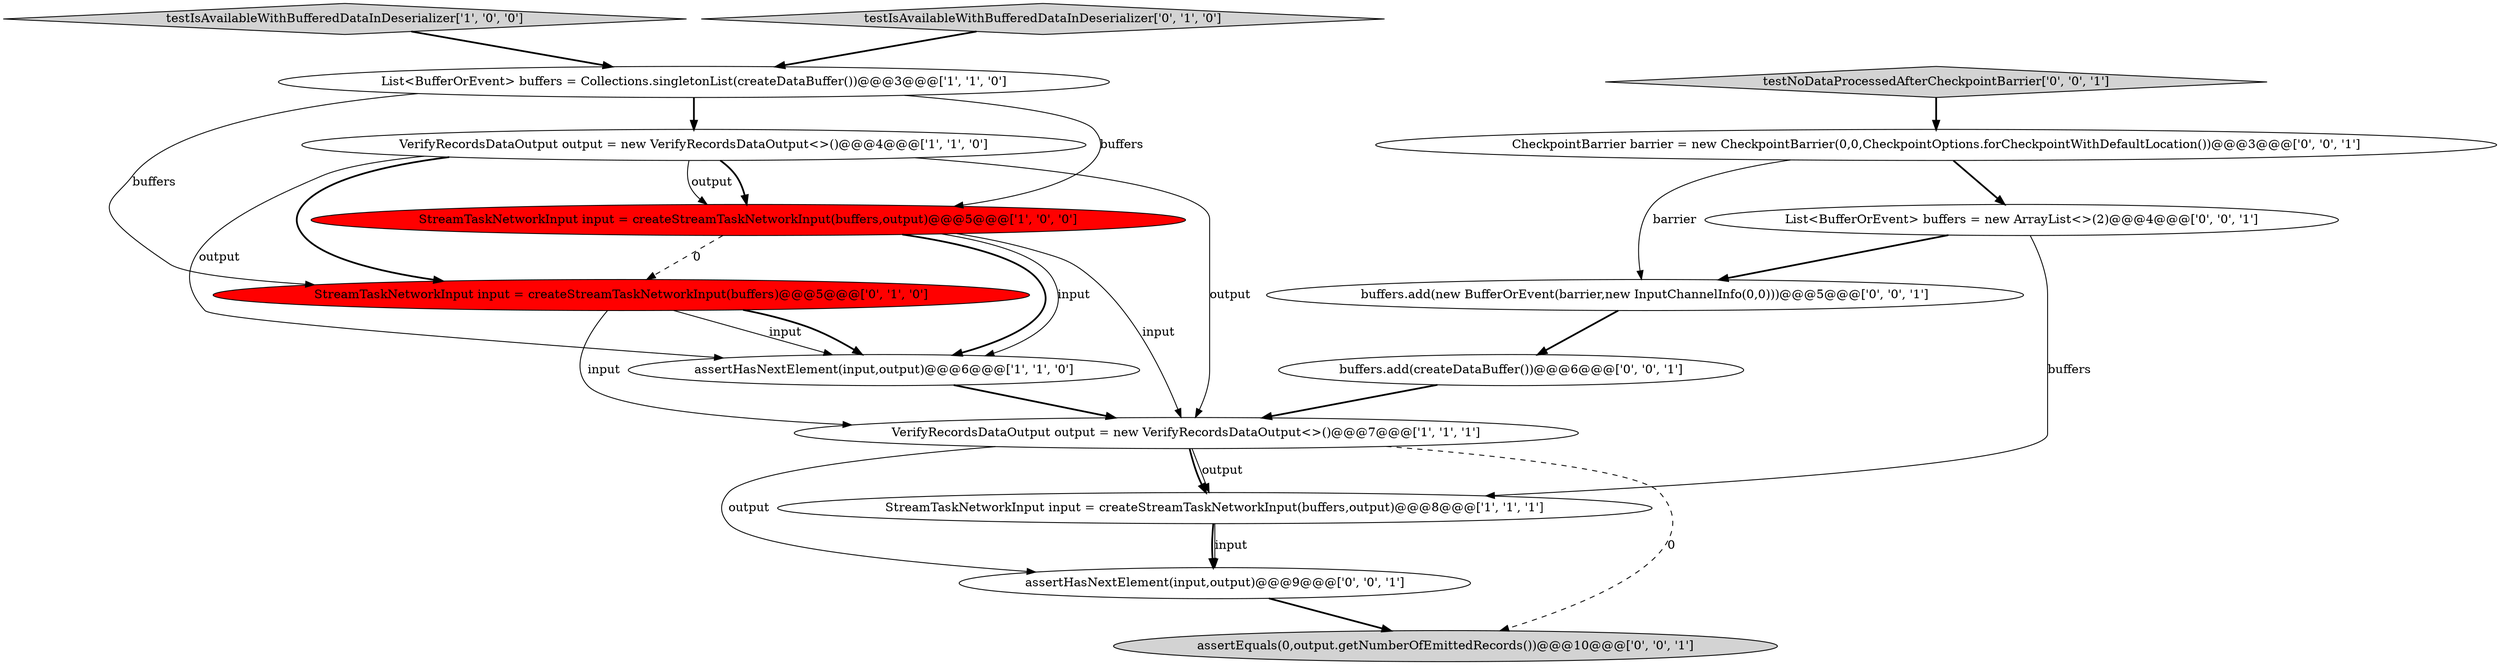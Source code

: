 digraph {
15 [style = filled, label = "testNoDataProcessedAfterCheckpointBarrier['0', '0', '1']", fillcolor = lightgray, shape = diamond image = "AAA0AAABBB3BBB"];
11 [style = filled, label = "assertHasNextElement(input,output)@@@9@@@['0', '0', '1']", fillcolor = white, shape = ellipse image = "AAA0AAABBB3BBB"];
5 [style = filled, label = "StreamTaskNetworkInput input = createStreamTaskNetworkInput(buffers,output)@@@8@@@['1', '1', '1']", fillcolor = white, shape = ellipse image = "AAA0AAABBB1BBB"];
4 [style = filled, label = "assertHasNextElement(input,output)@@@6@@@['1', '1', '0']", fillcolor = white, shape = ellipse image = "AAA0AAABBB1BBB"];
7 [style = filled, label = "StreamTaskNetworkInput input = createStreamTaskNetworkInput(buffers)@@@5@@@['0', '1', '0']", fillcolor = red, shape = ellipse image = "AAA1AAABBB2BBB"];
0 [style = filled, label = "StreamTaskNetworkInput input = createStreamTaskNetworkInput(buffers,output)@@@5@@@['1', '0', '0']", fillcolor = red, shape = ellipse image = "AAA1AAABBB1BBB"];
10 [style = filled, label = "CheckpointBarrier barrier = new CheckpointBarrier(0,0,CheckpointOptions.forCheckpointWithDefaultLocation())@@@3@@@['0', '0', '1']", fillcolor = white, shape = ellipse image = "AAA0AAABBB3BBB"];
13 [style = filled, label = "assertEquals(0,output.getNumberOfEmittedRecords())@@@10@@@['0', '0', '1']", fillcolor = lightgray, shape = ellipse image = "AAA0AAABBB3BBB"];
6 [style = filled, label = "VerifyRecordsDataOutput output = new VerifyRecordsDataOutput<>()@@@4@@@['1', '1', '0']", fillcolor = white, shape = ellipse image = "AAA0AAABBB1BBB"];
12 [style = filled, label = "buffers.add(createDataBuffer())@@@6@@@['0', '0', '1']", fillcolor = white, shape = ellipse image = "AAA0AAABBB3BBB"];
2 [style = filled, label = "List<BufferOrEvent> buffers = Collections.singletonList(createDataBuffer())@@@3@@@['1', '1', '0']", fillcolor = white, shape = ellipse image = "AAA0AAABBB1BBB"];
3 [style = filled, label = "VerifyRecordsDataOutput output = new VerifyRecordsDataOutput<>()@@@7@@@['1', '1', '1']", fillcolor = white, shape = ellipse image = "AAA0AAABBB1BBB"];
9 [style = filled, label = "buffers.add(new BufferOrEvent(barrier,new InputChannelInfo(0,0)))@@@5@@@['0', '0', '1']", fillcolor = white, shape = ellipse image = "AAA0AAABBB3BBB"];
1 [style = filled, label = "testIsAvailableWithBufferedDataInDeserializer['1', '0', '0']", fillcolor = lightgray, shape = diamond image = "AAA0AAABBB1BBB"];
14 [style = filled, label = "List<BufferOrEvent> buffers = new ArrayList<>(2)@@@4@@@['0', '0', '1']", fillcolor = white, shape = ellipse image = "AAA0AAABBB3BBB"];
8 [style = filled, label = "testIsAvailableWithBufferedDataInDeserializer['0', '1', '0']", fillcolor = lightgray, shape = diamond image = "AAA0AAABBB2BBB"];
4->3 [style = bold, label=""];
2->7 [style = solid, label="buffers"];
15->10 [style = bold, label=""];
10->14 [style = bold, label=""];
7->4 [style = solid, label="input"];
2->6 [style = bold, label=""];
14->5 [style = solid, label="buffers"];
6->0 [style = bold, label=""];
7->4 [style = bold, label=""];
3->5 [style = solid, label="output"];
3->13 [style = dashed, label="0"];
6->0 [style = solid, label="output"];
3->5 [style = bold, label=""];
5->11 [style = solid, label="input"];
2->0 [style = solid, label="buffers"];
8->2 [style = bold, label=""];
0->4 [style = bold, label=""];
0->3 [style = solid, label="input"];
11->13 [style = bold, label=""];
10->9 [style = solid, label="barrier"];
14->9 [style = bold, label=""];
1->2 [style = bold, label=""];
12->3 [style = bold, label=""];
9->12 [style = bold, label=""];
5->11 [style = bold, label=""];
0->4 [style = solid, label="input"];
6->7 [style = bold, label=""];
0->7 [style = dashed, label="0"];
6->4 [style = solid, label="output"];
6->3 [style = solid, label="output"];
7->3 [style = solid, label="input"];
3->11 [style = solid, label="output"];
}
